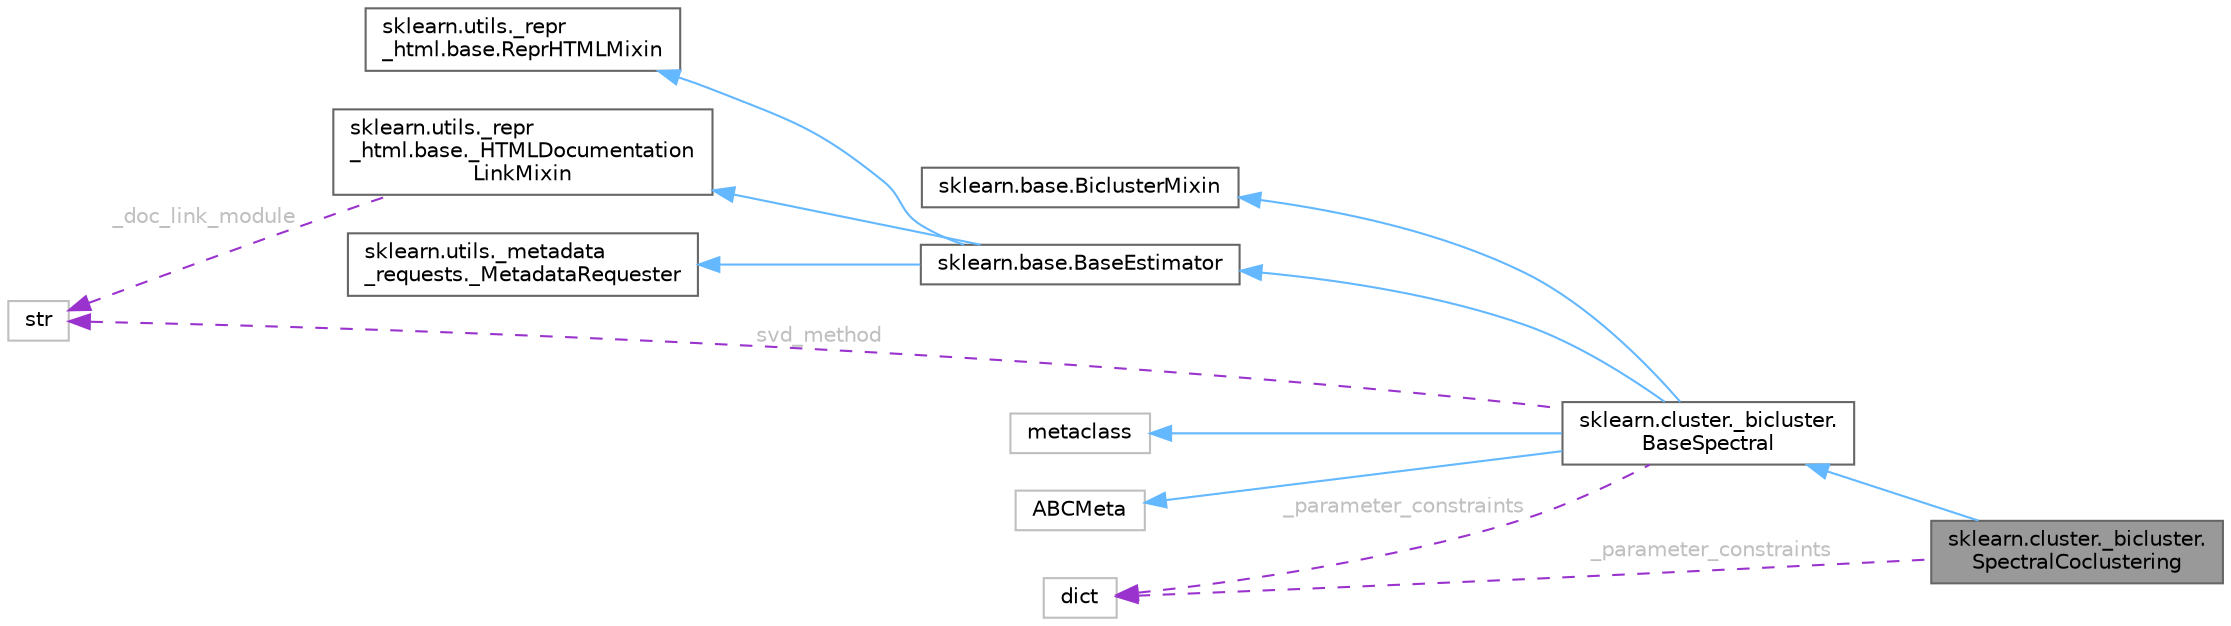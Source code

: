digraph "sklearn.cluster._bicluster.SpectralCoclustering"
{
 // LATEX_PDF_SIZE
  bgcolor="transparent";
  edge [fontname=Helvetica,fontsize=10,labelfontname=Helvetica,labelfontsize=10];
  node [fontname=Helvetica,fontsize=10,shape=box,height=0.2,width=0.4];
  rankdir="LR";
  Node1 [id="Node000001",label="sklearn.cluster._bicluster.\lSpectralCoclustering",height=0.2,width=0.4,color="gray40", fillcolor="grey60", style="filled", fontcolor="black",tooltip=" "];
  Node2 -> Node1 [id="edge1_Node000001_Node000002",dir="back",color="steelblue1",style="solid",tooltip=" "];
  Node2 [id="Node000002",label="sklearn.cluster._bicluster.\lBaseSpectral",height=0.2,width=0.4,color="gray40", fillcolor="white", style="filled",URL="$db/d6b/classsklearn_1_1cluster_1_1__bicluster_1_1BaseSpectral.html",tooltip=" "];
  Node3 -> Node2 [id="edge2_Node000002_Node000003",dir="back",color="steelblue1",style="solid",tooltip=" "];
  Node3 [id="Node000003",label="sklearn.base.BiclusterMixin",height=0.2,width=0.4,color="gray40", fillcolor="white", style="filled",URL="$dc/db7/classsklearn_1_1base_1_1BiclusterMixin.html",tooltip=" "];
  Node4 -> Node2 [id="edge3_Node000002_Node000004",dir="back",color="steelblue1",style="solid",tooltip=" "];
  Node4 [id="Node000004",label="sklearn.base.BaseEstimator",height=0.2,width=0.4,color="gray40", fillcolor="white", style="filled",URL="$d3/d20/classsklearn_1_1base_1_1BaseEstimator.html",tooltip=" "];
  Node5 -> Node4 [id="edge4_Node000004_Node000005",dir="back",color="steelblue1",style="solid",tooltip=" "];
  Node5 [id="Node000005",label="sklearn.utils._repr\l_html.base.ReprHTMLMixin",height=0.2,width=0.4,color="gray40", fillcolor="white", style="filled",URL="$d3/d50/classsklearn_1_1utils_1_1__repr__html_1_1base_1_1ReprHTMLMixin.html",tooltip=" "];
  Node6 -> Node4 [id="edge5_Node000004_Node000006",dir="back",color="steelblue1",style="solid",tooltip=" "];
  Node6 [id="Node000006",label="sklearn.utils._repr\l_html.base._HTMLDocumentation\lLinkMixin",height=0.2,width=0.4,color="gray40", fillcolor="white", style="filled",URL="$d5/d05/classsklearn_1_1utils_1_1__repr__html_1_1base_1_1__HTMLDocumentationLinkMixin.html",tooltip=" "];
  Node7 -> Node6 [id="edge6_Node000006_Node000007",dir="back",color="darkorchid3",style="dashed",tooltip=" ",label=" _doc_link_module",fontcolor="grey" ];
  Node7 [id="Node000007",label="str",height=0.2,width=0.4,color="grey75", fillcolor="white", style="filled",tooltip=" "];
  Node8 -> Node4 [id="edge7_Node000004_Node000008",dir="back",color="steelblue1",style="solid",tooltip=" "];
  Node8 [id="Node000008",label="sklearn.utils._metadata\l_requests._MetadataRequester",height=0.2,width=0.4,color="gray40", fillcolor="white", style="filled",URL="$d6/dfa/classsklearn_1_1utils_1_1__metadata__requests_1_1__MetadataRequester.html",tooltip=" "];
  Node9 -> Node2 [id="edge8_Node000002_Node000009",dir="back",color="steelblue1",style="solid",tooltip=" "];
  Node9 [id="Node000009",label="metaclass",height=0.2,width=0.4,color="grey75", fillcolor="white", style="filled",URL="$d1/d9a/classmetaclass.html",tooltip=" "];
  Node10 -> Node2 [id="edge9_Node000002_Node000010",dir="back",color="steelblue1",style="solid",tooltip=" "];
  Node10 [id="Node000010",label="ABCMeta",height=0.2,width=0.4,color="grey75", fillcolor="white", style="filled",URL="$df/d42/classABCMeta.html",tooltip=" "];
  Node11 -> Node2 [id="edge10_Node000002_Node000011",dir="back",color="darkorchid3",style="dashed",tooltip=" ",label=" _parameter_constraints",fontcolor="grey" ];
  Node11 [id="Node000011",label="dict",height=0.2,width=0.4,color="grey75", fillcolor="white", style="filled",tooltip=" "];
  Node7 -> Node2 [id="edge11_Node000002_Node000007",dir="back",color="darkorchid3",style="dashed",tooltip=" ",label=" svd_method",fontcolor="grey" ];
  Node11 -> Node1 [id="edge12_Node000001_Node000011",dir="back",color="darkorchid3",style="dashed",tooltip=" ",label=" _parameter_constraints",fontcolor="grey" ];
}
